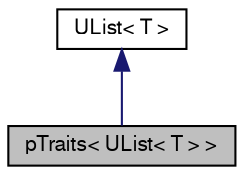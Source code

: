 digraph "pTraits&lt; UList&lt; T &gt; &gt;"
{
  bgcolor="transparent";
  edge [fontname="FreeSans",fontsize="10",labelfontname="FreeSans",labelfontsize="10"];
  node [fontname="FreeSans",fontsize="10",shape=record];
  Node2 [label="pTraits\< UList\< T \> \>",height=0.2,width=0.4,color="black", fillcolor="grey75", style="filled", fontcolor="black"];
  Node3 -> Node2 [dir="back",color="midnightblue",fontsize="10",style="solid",fontname="FreeSans"];
  Node3 [label="UList\< T \>",height=0.2,width=0.4,color="black",URL="$a25698.html",tooltip="A 1D vector of objects of type <T>, where the size of the vector is known and can be used for subscri..."];
}

